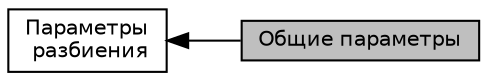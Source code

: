 digraph "Общие параметры"
{
  edge [fontname="Helvetica",fontsize="10",labelfontname="Helvetica",labelfontsize="10"];
  node [fontname="Helvetica",fontsize="10",shape=record];
  rankdir=LR;
  Node0 [label="Общие параметры",height=0.2,width=0.4,color="black", fillcolor="grey75", style="filled", fontcolor="black"];
  Node1 [label="Параметры\l разбиения",height=0.2,width=0.4,color="black", fillcolor="white", style="filled",URL="$group__fragmentation_parameters.html",tooltip="Структура, хранящая данные, необходимые для разбиения "];
  Node1->Node0 [shape=plaintext, dir="back", style="solid"];
}
